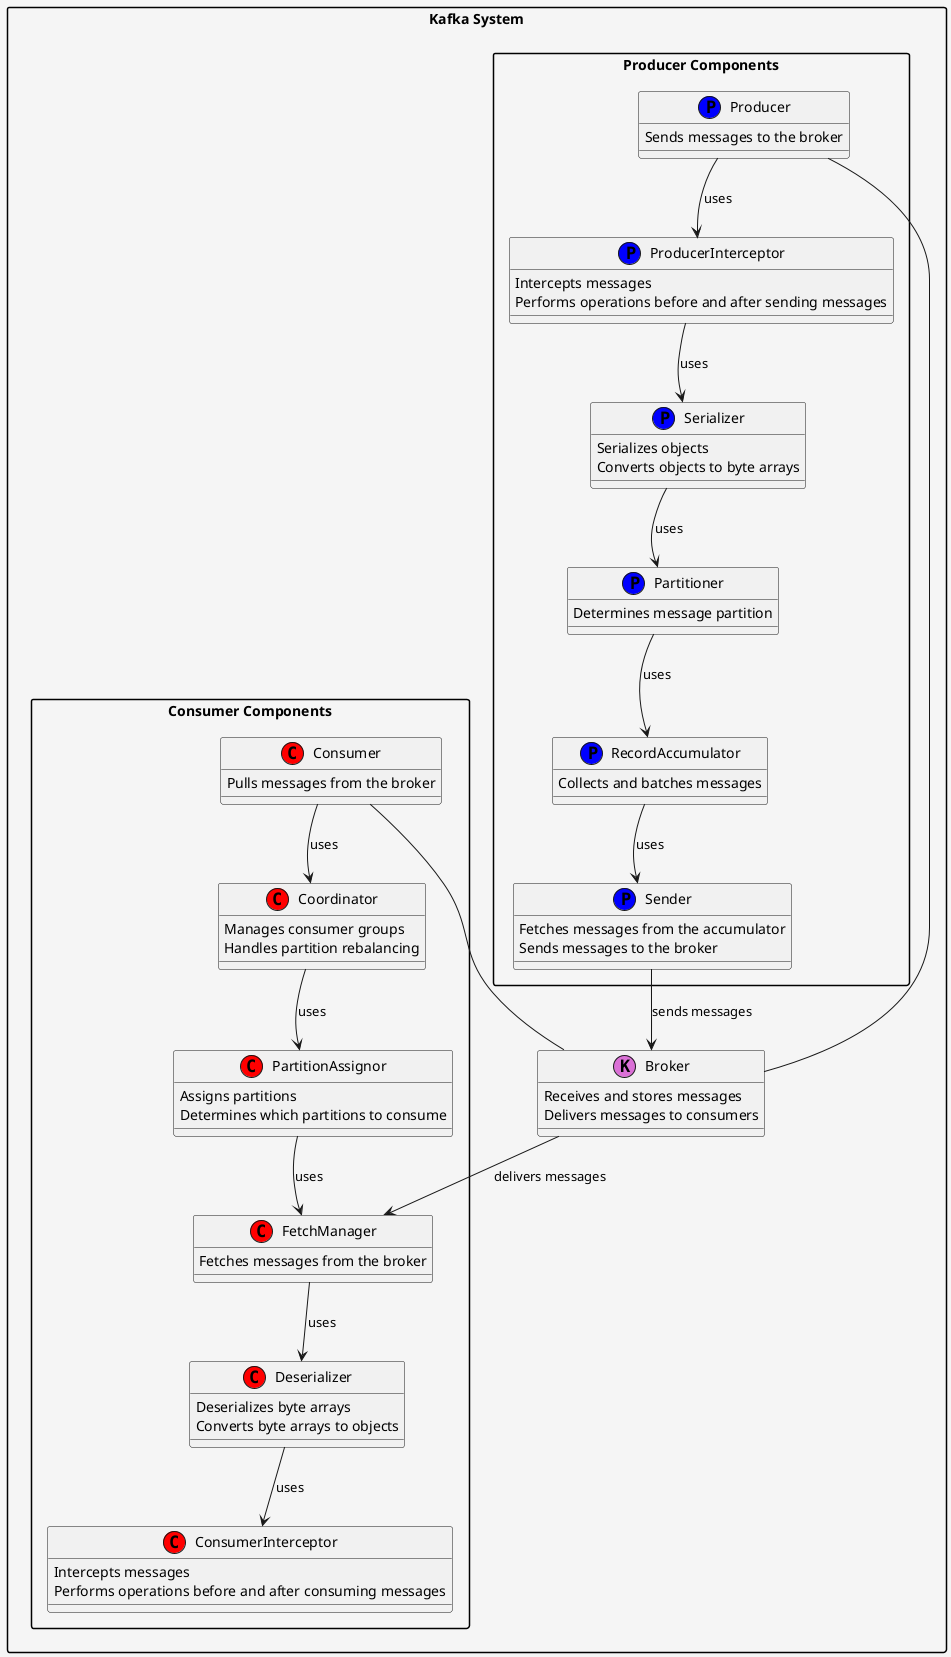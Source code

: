 @startuml
skinparam backgroundColor #F5F5F5
skinparam packageStyle rectangle

package "Kafka System" {
    
    ' Producer Components
    package "Producer Components" {
        class Producer << (P,blue) >> {
            Sends messages to the broker
        }
        class ProducerInterceptor << (P,blue) >> {
            Intercepts messages\nPerforms operations before and after sending messages
        }
        class Serializer << (P,blue) >> {
            Serializes objects\nConverts objects to byte arrays
        }
        class Partitioner << (P,blue) >> {
            Determines message partition
        }
        class RecordAccumulator << (P,blue) >> {
            Collects and batches messages
        }
        class Sender << (P,blue) >> {
            Fetches messages from the accumulator\nSends messages to the broker
        }

        Producer --> ProducerInterceptor : uses
        ProducerInterceptor --> Serializer : uses
        Serializer --> Partitioner : uses
        Partitioner --> RecordAccumulator : uses
        RecordAccumulator --> Sender : uses
    }

    ' Consumer Components
    package "Consumer Components" {
        class Consumer << (C,red) >> {
            Pulls messages from the broker
        }
        class Coordinator << (C,red) >> {
            Manages consumer groups\nHandles partition rebalancing
        }
        class PartitionAssignor << (C,red) >> {
            Assigns partitions\nDetermines which partitions to consume
        }
        class FetchManager << (C,red) >> {
            Fetches messages from the broker
        }
        class Deserializer << (C,red) >> {
            Deserializes byte arrays\nConverts byte arrays to objects
        }
        class ConsumerInterceptor << (C,red) >> {
            Intercepts messages\nPerforms operations before and after consuming messages
        }

        Consumer --> Coordinator : uses
        Coordinator --> PartitionAssignor : uses
        PartitionAssignor --> FetchManager : uses
        FetchManager --> Deserializer : uses
        Deserializer --> ConsumerInterceptor : uses
    }

    ' Broker
    class Broker << (K,orchid) >> {
        Receives and stores messages\nDelivers messages to consumers
    }

    Sender --> Broker : sends messages
    Broker --> FetchManager : delivers messages
}

' Adjusting positions to align Producer and Consumer components horizontally
Producer -down- Broker
Consumer -down- Broker

@enduml
